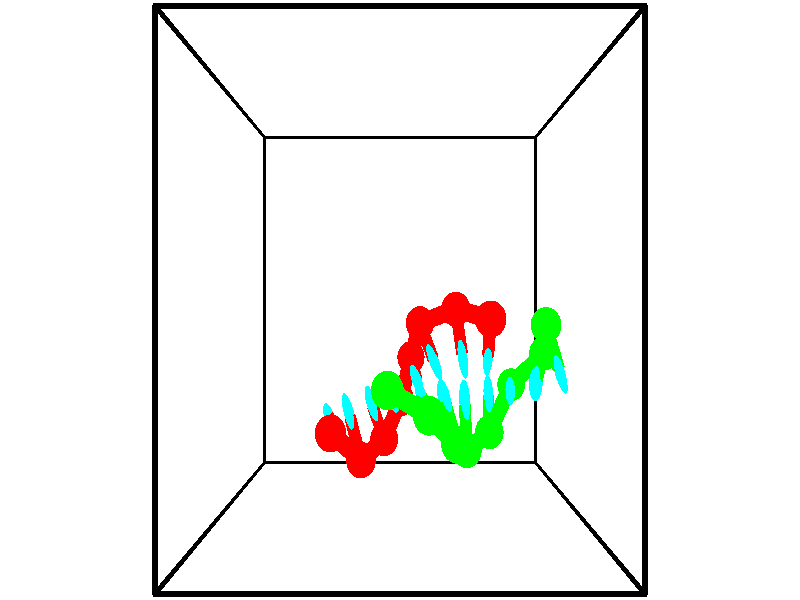 // switches for output
#declare DRAW_BASES = 1; // possible values are 0, 1; only relevant for DNA ribbons
#declare DRAW_BASES_TYPE = 3; // possible values are 1, 2, 3; only relevant for DNA ribbons
#declare DRAW_FOG = 0; // set to 1 to enable fog

#include "colors.inc"

#include "transforms.inc"
background { rgb <1, 1, 1>}

#default {
   normal{
       ripples 0.25
       frequency 0.20
       turbulence 0.2
       lambda 5
   }
	finish {
		phong 0.1
		phong_size 40.
	}
}

// original window dimensions: 1024x640


// camera settings

camera {
	sky <-0, 1, 0>
	up <-0, 1, 0>
	right 1.6 * <1, 0, 0>
	location <2.5, 2.5, 11.1562>
	look_at <2.5, 2.5, 2.5>
	direction <0, 0, -8.6562>
	angle 67.0682
}


# declare cpy_camera_pos = <2.5, 2.5, 11.1562>;
# if (DRAW_FOG = 1)
fog {
	fog_type 2
	up vnormalize(cpy_camera_pos)
	color rgbt<1,1,1,0.3>
	distance 1e-5
	fog_alt 3e-3
	fog_offset 4
}
# end


// LIGHTS

# declare lum = 6;
global_settings {
	ambient_light rgb lum * <0.05, 0.05, 0.05>
	max_trace_level 15
}# declare cpy_direct_light_amount = 0.25;
light_source
{	1000 * <-1, -1, 1>,
	rgb lum * cpy_direct_light_amount
	parallel
}

light_source
{	1000 * <1, 1, -1>,
	rgb lum * cpy_direct_light_amount
	parallel
}

// strand 0

// nucleotide -1

// particle -1
sphere {
	<1.379174, 0.707673, 1.419596> 0.250000
	pigment { color rgbt <1,0,0,0> }
	no_shadow
}
cylinder {
	<1.324669, 0.768900, 1.028086>,  <1.291966, 0.805636, 0.793180>, 0.100000
	pigment { color rgbt <1,0,0,0> }
	no_shadow
}
cylinder {
	<1.324669, 0.768900, 1.028086>,  <1.379174, 0.707673, 1.419596>, 0.100000
	pigment { color rgbt <1,0,0,0> }
	no_shadow
}

// particle -1
sphere {
	<1.324669, 0.768900, 1.028086> 0.100000
	pigment { color rgbt <1,0,0,0> }
	no_shadow
}
sphere {
	0, 1
	scale<0.080000,0.200000,0.300000>
	matrix <0.911755, 0.405800, -0.063471,
		0.387472, -0.901053, -0.194855,
		-0.136263, 0.153067, -0.978776,
		1.283790, 0.814820, 0.734453>
	pigment { color rgbt <0,1,1,0> }
	no_shadow
}
cylinder {
	<1.843995, 0.247888, 0.966166>,  <1.379174, 0.707673, 1.419596>, 0.130000
	pigment { color rgbt <1,0,0,0> }
	no_shadow
}

// nucleotide -1

// particle -1
sphere {
	<1.843995, 0.247888, 0.966166> 0.250000
	pigment { color rgbt <1,0,0,0> }
	no_shadow
}
cylinder {
	<1.716530, 0.607822, 0.847002>,  <1.640051, 0.823783, 0.775504>, 0.100000
	pigment { color rgbt <1,0,0,0> }
	no_shadow
}
cylinder {
	<1.716530, 0.607822, 0.847002>,  <1.843995, 0.247888, 0.966166>, 0.100000
	pigment { color rgbt <1,0,0,0> }
	no_shadow
}

// particle -1
sphere {
	<1.716530, 0.607822, 0.847002> 0.100000
	pigment { color rgbt <1,0,0,0> }
	no_shadow
}
sphere {
	0, 1
	scale<0.080000,0.200000,0.300000>
	matrix <0.939323, 0.341894, 0.027934,
		0.126989, -0.270931, -0.954185,
		-0.318663, 0.899836, -0.297909,
		1.620931, 0.877773, 0.757629>
	pigment { color rgbt <0,1,1,0> }
	no_shadow
}
cylinder {
	<2.217033, 0.421939, 0.335184>,  <1.843995, 0.247888, 0.966166>, 0.130000
	pigment { color rgbt <1,0,0,0> }
	no_shadow
}

// nucleotide -1

// particle -1
sphere {
	<2.217033, 0.421939, 0.335184> 0.250000
	pigment { color rgbt <1,0,0,0> }
	no_shadow
}
cylinder {
	<2.097893, 0.752064, 0.527077>,  <2.026408, 0.950139, 0.642213>, 0.100000
	pigment { color rgbt <1,0,0,0> }
	no_shadow
}
cylinder {
	<2.097893, 0.752064, 0.527077>,  <2.217033, 0.421939, 0.335184>, 0.100000
	pigment { color rgbt <1,0,0,0> }
	no_shadow
}

// particle -1
sphere {
	<2.097893, 0.752064, 0.527077> 0.100000
	pigment { color rgbt <1,0,0,0> }
	no_shadow
}
sphere {
	0, 1
	scale<0.080000,0.200000,0.300000>
	matrix <0.949510, 0.308022, 0.059614,
		-0.098568, 0.473268, -0.875387,
		-0.297852, 0.825312, 0.479733,
		2.008537, 0.999657, 0.670997>
	pigment { color rgbt <0,1,1,0> }
	no_shadow
}
cylinder {
	<2.514727, 0.954101, -0.050950>,  <2.217033, 0.421939, 0.335184>, 0.130000
	pigment { color rgbt <1,0,0,0> }
	no_shadow
}

// nucleotide -1

// particle -1
sphere {
	<2.514727, 0.954101, -0.050950> 0.250000
	pigment { color rgbt <1,0,0,0> }
	no_shadow
}
cylinder {
	<2.462158, 1.039056, 0.336373>,  <2.430617, 1.090029, 0.568767>, 0.100000
	pigment { color rgbt <1,0,0,0> }
	no_shadow
}
cylinder {
	<2.462158, 1.039056, 0.336373>,  <2.514727, 0.954101, -0.050950>, 0.100000
	pigment { color rgbt <1,0,0,0> }
	no_shadow
}

// particle -1
sphere {
	<2.462158, 1.039056, 0.336373> 0.100000
	pigment { color rgbt <1,0,0,0> }
	no_shadow
}
sphere {
	0, 1
	scale<0.080000,0.200000,0.300000>
	matrix <0.931787, 0.359880, 0.047529,
		-0.338380, 0.908503, -0.245195,
		-0.131421, 0.212386, 0.968308,
		2.422732, 1.102772, 0.626866>
	pigment { color rgbt <0,1,1,0> }
	no_shadow
}
cylinder {
	<2.701814, 1.620101, 0.035363>,  <2.514727, 0.954101, -0.050950>, 0.130000
	pigment { color rgbt <1,0,0,0> }
	no_shadow
}

// nucleotide -1

// particle -1
sphere {
	<2.701814, 1.620101, 0.035363> 0.250000
	pigment { color rgbt <1,0,0,0> }
	no_shadow
}
cylinder {
	<2.752357, 1.464248, 0.400268>,  <2.782684, 1.370736, 0.619210>, 0.100000
	pigment { color rgbt <1,0,0,0> }
	no_shadow
}
cylinder {
	<2.752357, 1.464248, 0.400268>,  <2.701814, 1.620101, 0.035363>, 0.100000
	pigment { color rgbt <1,0,0,0> }
	no_shadow
}

// particle -1
sphere {
	<2.752357, 1.464248, 0.400268> 0.100000
	pigment { color rgbt <1,0,0,0> }
	no_shadow
}
sphere {
	0, 1
	scale<0.080000,0.200000,0.300000>
	matrix <0.886310, 0.457369, 0.072580,
		-0.445519, 0.799375, 0.403128,
		0.126360, -0.389632, 0.912261,
		2.790265, 1.347358, 0.673946>
	pigment { color rgbt <0,1,1,0> }
	no_shadow
}
cylinder {
	<2.856206, 2.158547, 0.413444>,  <2.701814, 1.620101, 0.035363>, 0.130000
	pigment { color rgbt <1,0,0,0> }
	no_shadow
}

// nucleotide -1

// particle -1
sphere {
	<2.856206, 2.158547, 0.413444> 0.250000
	pigment { color rgbt <1,0,0,0> }
	no_shadow
}
cylinder {
	<2.989048, 1.847398, 0.626842>,  <3.068753, 1.660708, 0.754881>, 0.100000
	pigment { color rgbt <1,0,0,0> }
	no_shadow
}
cylinder {
	<2.989048, 1.847398, 0.626842>,  <2.856206, 2.158547, 0.413444>, 0.100000
	pigment { color rgbt <1,0,0,0> }
	no_shadow
}

// particle -1
sphere {
	<2.989048, 1.847398, 0.626842> 0.100000
	pigment { color rgbt <1,0,0,0> }
	no_shadow
}
sphere {
	0, 1
	scale<0.080000,0.200000,0.300000>
	matrix <0.895064, 0.438343, 0.081949,
		-0.297600, 0.450297, 0.841823,
		0.332106, -0.777874, 0.533496,
		3.088680, 1.614035, 0.786891>
	pigment { color rgbt <0,1,1,0> }
	no_shadow
}
cylinder {
	<3.456296, 2.367393, 0.800013>,  <2.856206, 2.158547, 0.413444>, 0.130000
	pigment { color rgbt <1,0,0,0> }
	no_shadow
}

// nucleotide -1

// particle -1
sphere {
	<3.456296, 2.367393, 0.800013> 0.250000
	pigment { color rgbt <1,0,0,0> }
	no_shadow
}
cylinder {
	<3.521252, 1.973803, 0.829468>,  <3.560225, 1.737648, 0.847141>, 0.100000
	pigment { color rgbt <1,0,0,0> }
	no_shadow
}
cylinder {
	<3.521252, 1.973803, 0.829468>,  <3.456296, 2.367393, 0.800013>, 0.100000
	pigment { color rgbt <1,0,0,0> }
	no_shadow
}

// particle -1
sphere {
	<3.521252, 1.973803, 0.829468> 0.100000
	pigment { color rgbt <1,0,0,0> }
	no_shadow
}
sphere {
	0, 1
	scale<0.080000,0.200000,0.300000>
	matrix <0.979707, 0.169669, 0.106703,
		-0.117487, 0.054816, 0.991560,
		0.162388, -0.983975, 0.073638,
		3.569968, 1.678610, 0.851559>
	pigment { color rgbt <0,1,1,0> }
	no_shadow
}
cylinder {
	<3.968291, 2.242386, 1.385562>,  <3.456296, 2.367393, 0.800013>, 0.130000
	pigment { color rgbt <1,0,0,0> }
	no_shadow
}

// nucleotide -1

// particle -1
sphere {
	<3.968291, 2.242386, 1.385562> 0.250000
	pigment { color rgbt <1,0,0,0> }
	no_shadow
}
cylinder {
	<3.979115, 1.926646, 1.140222>,  <3.985609, 1.737203, 0.993019>, 0.100000
	pigment { color rgbt <1,0,0,0> }
	no_shadow
}
cylinder {
	<3.979115, 1.926646, 1.140222>,  <3.968291, 2.242386, 1.385562>, 0.100000
	pigment { color rgbt <1,0,0,0> }
	no_shadow
}

// particle -1
sphere {
	<3.979115, 1.926646, 1.140222> 0.100000
	pigment { color rgbt <1,0,0,0> }
	no_shadow
}
sphere {
	0, 1
	scale<0.080000,0.200000,0.300000>
	matrix <0.978495, -0.104597, 0.177780,
		-0.204485, -0.604970, 0.769544,
		0.027060, -0.789348, -0.613349,
		3.987232, 1.689842, 0.956218>
	pigment { color rgbt <0,1,1,0> }
	no_shadow
}
// strand 1

// nucleotide -1

// particle -1
sphere {
	<4.947249, 2.150718, 1.040987> 0.250000
	pigment { color rgbt <0,1,0,0> }
	no_shadow
}
cylinder {
	<5.071373, 1.772095, 1.076169>,  <5.145847, 1.544921, 1.097278>, 0.100000
	pigment { color rgbt <0,1,0,0> }
	no_shadow
}
cylinder {
	<5.071373, 1.772095, 1.076169>,  <4.947249, 2.150718, 1.040987>, 0.100000
	pigment { color rgbt <0,1,0,0> }
	no_shadow
}

// particle -1
sphere {
	<5.071373, 1.772095, 1.076169> 0.100000
	pigment { color rgbt <0,1,0,0> }
	no_shadow
}
sphere {
	0, 1
	scale<0.080000,0.200000,0.300000>
	matrix <-0.936006, -0.320392, -0.145744,
		0.166136, -0.037101, -0.985405,
		0.310309, -0.946558, 0.087955,
		5.164466, 1.488127, 1.102556>
	pigment { color rgbt <0,1,1,0> }
	no_shadow
}
cylinder {
	<5.056516, 1.707062, 0.411407>,  <4.947249, 2.150718, 1.040987>, 0.130000
	pigment { color rgbt <0,1,0,0> }
	no_shadow
}

// nucleotide -1

// particle -1
sphere {
	<5.056516, 1.707062, 0.411407> 0.250000
	pigment { color rgbt <0,1,0,0> }
	no_shadow
}
cylinder {
	<4.910393, 1.488361, 0.712768>,  <4.822719, 1.357141, 0.893584>, 0.100000
	pigment { color rgbt <0,1,0,0> }
	no_shadow
}
cylinder {
	<4.910393, 1.488361, 0.712768>,  <5.056516, 1.707062, 0.411407>, 0.100000
	pigment { color rgbt <0,1,0,0> }
	no_shadow
}

// particle -1
sphere {
	<4.910393, 1.488361, 0.712768> 0.100000
	pigment { color rgbt <0,1,0,0> }
	no_shadow
}
sphere {
	0, 1
	scale<0.080000,0.200000,0.300000>
	matrix <-0.835755, -0.163792, -0.524106,
		0.409957, -0.821118, -0.397116,
		-0.365308, -0.546752, 0.753400,
		4.800800, 1.324336, 0.938788>
	pigment { color rgbt <0,1,1,0> }
	no_shadow
}
cylinder {
	<4.545999, 1.199885, 0.040173>,  <5.056516, 1.707062, 0.411407>, 0.130000
	pigment { color rgbt <0,1,0,0> }
	no_shadow
}

// nucleotide -1

// particle -1
sphere {
	<4.545999, 1.199885, 0.040173> 0.250000
	pigment { color rgbt <0,1,0,0> }
	no_shadow
}
cylinder {
	<4.465408, 1.196419, 0.431955>,  <4.417054, 1.194339, 0.667024>, 0.100000
	pigment { color rgbt <0,1,0,0> }
	no_shadow
}
cylinder {
	<4.465408, 1.196419, 0.431955>,  <4.545999, 1.199885, 0.040173>, 0.100000
	pigment { color rgbt <0,1,0,0> }
	no_shadow
}

// particle -1
sphere {
	<4.465408, 1.196419, 0.431955> 0.100000
	pigment { color rgbt <0,1,0,0> }
	no_shadow
}
sphere {
	0, 1
	scale<0.080000,0.200000,0.300000>
	matrix <-0.978898, -0.033081, -0.201655,
		0.034149, -0.999415, -0.001819,
		-0.201477, -0.008667, 0.979455,
		4.404965, 1.193819, 0.725792>
	pigment { color rgbt <0,1,1,0> }
	no_shadow
}
cylinder {
	<4.093199, 0.537814, 0.390899>,  <4.545999, 1.199885, 0.040173>, 0.130000
	pigment { color rgbt <0,1,0,0> }
	no_shadow
}

// nucleotide -1

// particle -1
sphere {
	<4.093199, 0.537814, 0.390899> 0.250000
	pigment { color rgbt <0,1,0,0> }
	no_shadow
}
cylinder {
	<4.054764, 0.885826, 0.584316>,  <4.031703, 1.094634, 0.700366>, 0.100000
	pigment { color rgbt <0,1,0,0> }
	no_shadow
}
cylinder {
	<4.054764, 0.885826, 0.584316>,  <4.093199, 0.537814, 0.390899>, 0.100000
	pigment { color rgbt <0,1,0,0> }
	no_shadow
}

// particle -1
sphere {
	<4.054764, 0.885826, 0.584316> 0.100000
	pigment { color rgbt <0,1,0,0> }
	no_shadow
}
sphere {
	0, 1
	scale<0.080000,0.200000,0.300000>
	matrix <-0.995347, -0.080503, -0.052944,
		-0.007137, -0.486380, 0.873719,
		-0.096088, 0.870031, 0.483542,
		4.025938, 1.146836, 0.729379>
	pigment { color rgbt <0,1,1,0> }
	no_shadow
}
cylinder {
	<3.637058, 0.370749, 0.879236>,  <4.093199, 0.537814, 0.390899>, 0.130000
	pigment { color rgbt <0,1,0,0> }
	no_shadow
}

// nucleotide -1

// particle -1
sphere {
	<3.637058, 0.370749, 0.879236> 0.250000
	pigment { color rgbt <0,1,0,0> }
	no_shadow
}
cylinder {
	<3.616714, 0.770229, 0.877920>,  <3.604508, 1.009917, 0.877130>, 0.100000
	pigment { color rgbt <0,1,0,0> }
	no_shadow
}
cylinder {
	<3.616714, 0.770229, 0.877920>,  <3.637058, 0.370749, 0.879236>, 0.100000
	pigment { color rgbt <0,1,0,0> }
	no_shadow
}

// particle -1
sphere {
	<3.616714, 0.770229, 0.877920> 0.100000
	pigment { color rgbt <0,1,0,0> }
	no_shadow
}
sphere {
	0, 1
	scale<0.080000,0.200000,0.300000>
	matrix <-0.987349, -0.049785, 0.150542,
		0.150183, 0.010905, 0.988598,
		-0.050859, 0.998700, -0.003290,
		3.601457, 1.069839, 0.876933>
	pigment { color rgbt <0,1,1,0> }
	no_shadow
}
cylinder {
	<3.410023, 0.575970, 1.510336>,  <3.637058, 0.370749, 0.879236>, 0.130000
	pigment { color rgbt <0,1,0,0> }
	no_shadow
}

// nucleotide -1

// particle -1
sphere {
	<3.410023, 0.575970, 1.510336> 0.250000
	pigment { color rgbt <0,1,0,0> }
	no_shadow
}
cylinder {
	<3.311707, 0.888416, 1.280746>,  <3.252717, 1.075884, 1.142993>, 0.100000
	pigment { color rgbt <0,1,0,0> }
	no_shadow
}
cylinder {
	<3.311707, 0.888416, 1.280746>,  <3.410023, 0.575970, 1.510336>, 0.100000
	pigment { color rgbt <0,1,0,0> }
	no_shadow
}

// particle -1
sphere {
	<3.311707, 0.888416, 1.280746> 0.100000
	pigment { color rgbt <0,1,0,0> }
	no_shadow
}
sphere {
	0, 1
	scale<0.080000,0.200000,0.300000>
	matrix <-0.954253, -0.090979, 0.284824,
		0.170261, 0.617722, 0.767744,
		-0.245791, 0.781116, -0.573973,
		3.237969, 1.122751, 1.108555>
	pigment { color rgbt <0,1,1,0> }
	no_shadow
}
cylinder {
	<2.946984, 1.022961, 1.913303>,  <3.410023, 0.575970, 1.510336>, 0.130000
	pigment { color rgbt <0,1,0,0> }
	no_shadow
}

// nucleotide -1

// particle -1
sphere {
	<2.946984, 1.022961, 1.913303> 0.250000
	pigment { color rgbt <0,1,0,0> }
	no_shadow
}
cylinder {
	<2.890076, 1.111061, 1.527298>,  <2.855931, 1.163921, 1.295695>, 0.100000
	pigment { color rgbt <0,1,0,0> }
	no_shadow
}
cylinder {
	<2.890076, 1.111061, 1.527298>,  <2.946984, 1.022961, 1.913303>, 0.100000
	pigment { color rgbt <0,1,0,0> }
	no_shadow
}

// particle -1
sphere {
	<2.890076, 1.111061, 1.527298> 0.100000
	pigment { color rgbt <0,1,0,0> }
	no_shadow
}
sphere {
	0, 1
	scale<0.080000,0.200000,0.300000>
	matrix <-0.976560, -0.190321, 0.100536,
		-0.161519, 0.956696, 0.242165,
		-0.142271, 0.220250, -0.965012,
		2.847394, 1.177136, 1.237794>
	pigment { color rgbt <0,1,1,0> }
	no_shadow
}
cylinder {
	<2.306739, 1.345876, 1.907704>,  <2.946984, 1.022961, 1.913303>, 0.130000
	pigment { color rgbt <0,1,0,0> }
	no_shadow
}

// nucleotide -1

// particle -1
sphere {
	<2.306739, 1.345876, 1.907704> 0.250000
	pigment { color rgbt <0,1,0,0> }
	no_shadow
}
cylinder {
	<2.353210, 1.235073, 1.526176>,  <2.381094, 1.168591, 1.297260>, 0.100000
	pigment { color rgbt <0,1,0,0> }
	no_shadow
}
cylinder {
	<2.353210, 1.235073, 1.526176>,  <2.306739, 1.345876, 1.907704>, 0.100000
	pigment { color rgbt <0,1,0,0> }
	no_shadow
}

// particle -1
sphere {
	<2.353210, 1.235073, 1.526176> 0.100000
	pigment { color rgbt <0,1,0,0> }
	no_shadow
}
sphere {
	0, 1
	scale<0.080000,0.200000,0.300000>
	matrix <-0.959936, -0.277868, -0.036226,
		-0.255001, 0.919813, -0.298191,
		0.116179, -0.277007, -0.953818,
		2.388064, 1.151971, 1.240031>
	pigment { color rgbt <0,1,1,0> }
	no_shadow
}
// box output
cylinder {
	<0.000000, 0.000000, 0.000000>,  <5.000000, 0.000000, 0.000000>, 0.025000
	pigment { color rgbt <0,0,0,0> }
	no_shadow
}
cylinder {
	<0.000000, 0.000000, 0.000000>,  <0.000000, 5.000000, 0.000000>, 0.025000
	pigment { color rgbt <0,0,0,0> }
	no_shadow
}
cylinder {
	<0.000000, 0.000000, 0.000000>,  <0.000000, 0.000000, 5.000000>, 0.025000
	pigment { color rgbt <0,0,0,0> }
	no_shadow
}
cylinder {
	<5.000000, 5.000000, 5.000000>,  <0.000000, 5.000000, 5.000000>, 0.025000
	pigment { color rgbt <0,0,0,0> }
	no_shadow
}
cylinder {
	<5.000000, 5.000000, 5.000000>,  <5.000000, 0.000000, 5.000000>, 0.025000
	pigment { color rgbt <0,0,0,0> }
	no_shadow
}
cylinder {
	<5.000000, 5.000000, 5.000000>,  <5.000000, 5.000000, 0.000000>, 0.025000
	pigment { color rgbt <0,0,0,0> }
	no_shadow
}
cylinder {
	<0.000000, 0.000000, 5.000000>,  <0.000000, 5.000000, 5.000000>, 0.025000
	pigment { color rgbt <0,0,0,0> }
	no_shadow
}
cylinder {
	<0.000000, 0.000000, 5.000000>,  <5.000000, 0.000000, 5.000000>, 0.025000
	pigment { color rgbt <0,0,0,0> }
	no_shadow
}
cylinder {
	<5.000000, 5.000000, 0.000000>,  <0.000000, 5.000000, 0.000000>, 0.025000
	pigment { color rgbt <0,0,0,0> }
	no_shadow
}
cylinder {
	<5.000000, 5.000000, 0.000000>,  <5.000000, 0.000000, 0.000000>, 0.025000
	pigment { color rgbt <0,0,0,0> }
	no_shadow
}
cylinder {
	<5.000000, 0.000000, 5.000000>,  <5.000000, 0.000000, 0.000000>, 0.025000
	pigment { color rgbt <0,0,0,0> }
	no_shadow
}
cylinder {
	<0.000000, 5.000000, 0.000000>,  <0.000000, 5.000000, 5.000000>, 0.025000
	pigment { color rgbt <0,0,0,0> }
	no_shadow
}
// end of box output
